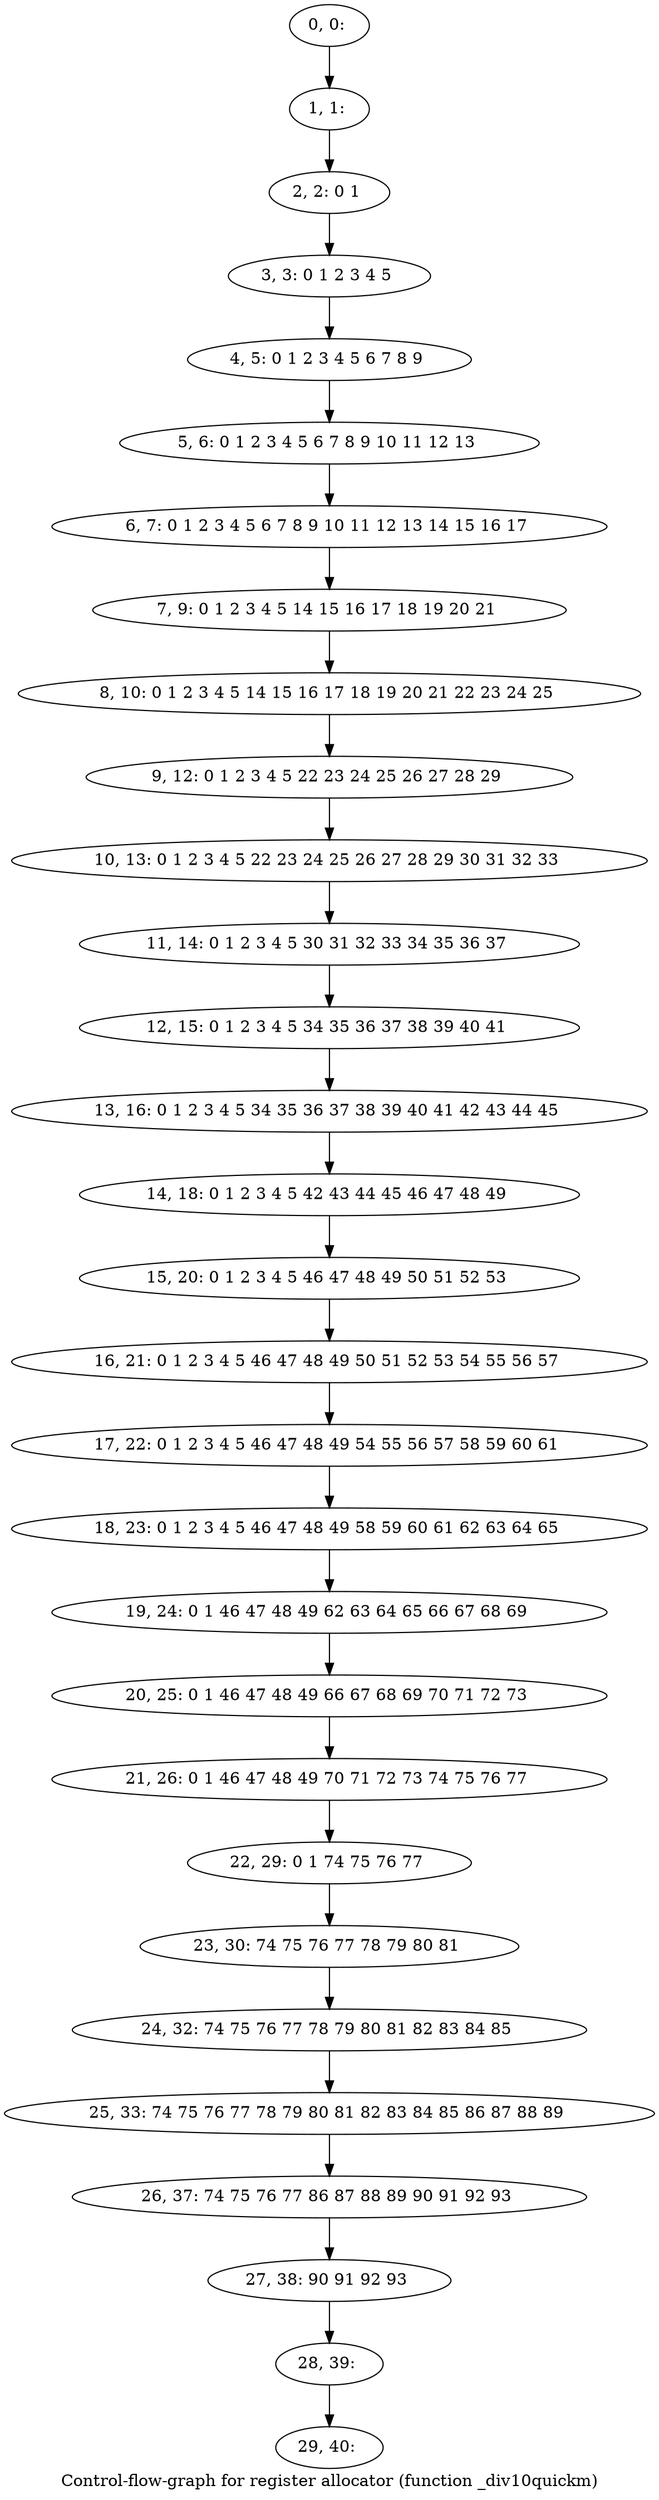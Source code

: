 digraph G {
graph [label="Control-flow-graph for register allocator (function _div10quickm)"]
0[label="0, 0: "];
1[label="1, 1: "];
2[label="2, 2: 0 1 "];
3[label="3, 3: 0 1 2 3 4 5 "];
4[label="4, 5: 0 1 2 3 4 5 6 7 8 9 "];
5[label="5, 6: 0 1 2 3 4 5 6 7 8 9 10 11 12 13 "];
6[label="6, 7: 0 1 2 3 4 5 6 7 8 9 10 11 12 13 14 15 16 17 "];
7[label="7, 9: 0 1 2 3 4 5 14 15 16 17 18 19 20 21 "];
8[label="8, 10: 0 1 2 3 4 5 14 15 16 17 18 19 20 21 22 23 24 25 "];
9[label="9, 12: 0 1 2 3 4 5 22 23 24 25 26 27 28 29 "];
10[label="10, 13: 0 1 2 3 4 5 22 23 24 25 26 27 28 29 30 31 32 33 "];
11[label="11, 14: 0 1 2 3 4 5 30 31 32 33 34 35 36 37 "];
12[label="12, 15: 0 1 2 3 4 5 34 35 36 37 38 39 40 41 "];
13[label="13, 16: 0 1 2 3 4 5 34 35 36 37 38 39 40 41 42 43 44 45 "];
14[label="14, 18: 0 1 2 3 4 5 42 43 44 45 46 47 48 49 "];
15[label="15, 20: 0 1 2 3 4 5 46 47 48 49 50 51 52 53 "];
16[label="16, 21: 0 1 2 3 4 5 46 47 48 49 50 51 52 53 54 55 56 57 "];
17[label="17, 22: 0 1 2 3 4 5 46 47 48 49 54 55 56 57 58 59 60 61 "];
18[label="18, 23: 0 1 2 3 4 5 46 47 48 49 58 59 60 61 62 63 64 65 "];
19[label="19, 24: 0 1 46 47 48 49 62 63 64 65 66 67 68 69 "];
20[label="20, 25: 0 1 46 47 48 49 66 67 68 69 70 71 72 73 "];
21[label="21, 26: 0 1 46 47 48 49 70 71 72 73 74 75 76 77 "];
22[label="22, 29: 0 1 74 75 76 77 "];
23[label="23, 30: 74 75 76 77 78 79 80 81 "];
24[label="24, 32: 74 75 76 77 78 79 80 81 82 83 84 85 "];
25[label="25, 33: 74 75 76 77 78 79 80 81 82 83 84 85 86 87 88 89 "];
26[label="26, 37: 74 75 76 77 86 87 88 89 90 91 92 93 "];
27[label="27, 38: 90 91 92 93 "];
28[label="28, 39: "];
29[label="29, 40: "];
0->1 ;
1->2 ;
2->3 ;
3->4 ;
4->5 ;
5->6 ;
6->7 ;
7->8 ;
8->9 ;
9->10 ;
10->11 ;
11->12 ;
12->13 ;
13->14 ;
14->15 ;
15->16 ;
16->17 ;
17->18 ;
18->19 ;
19->20 ;
20->21 ;
21->22 ;
22->23 ;
23->24 ;
24->25 ;
25->26 ;
26->27 ;
27->28 ;
28->29 ;
}
